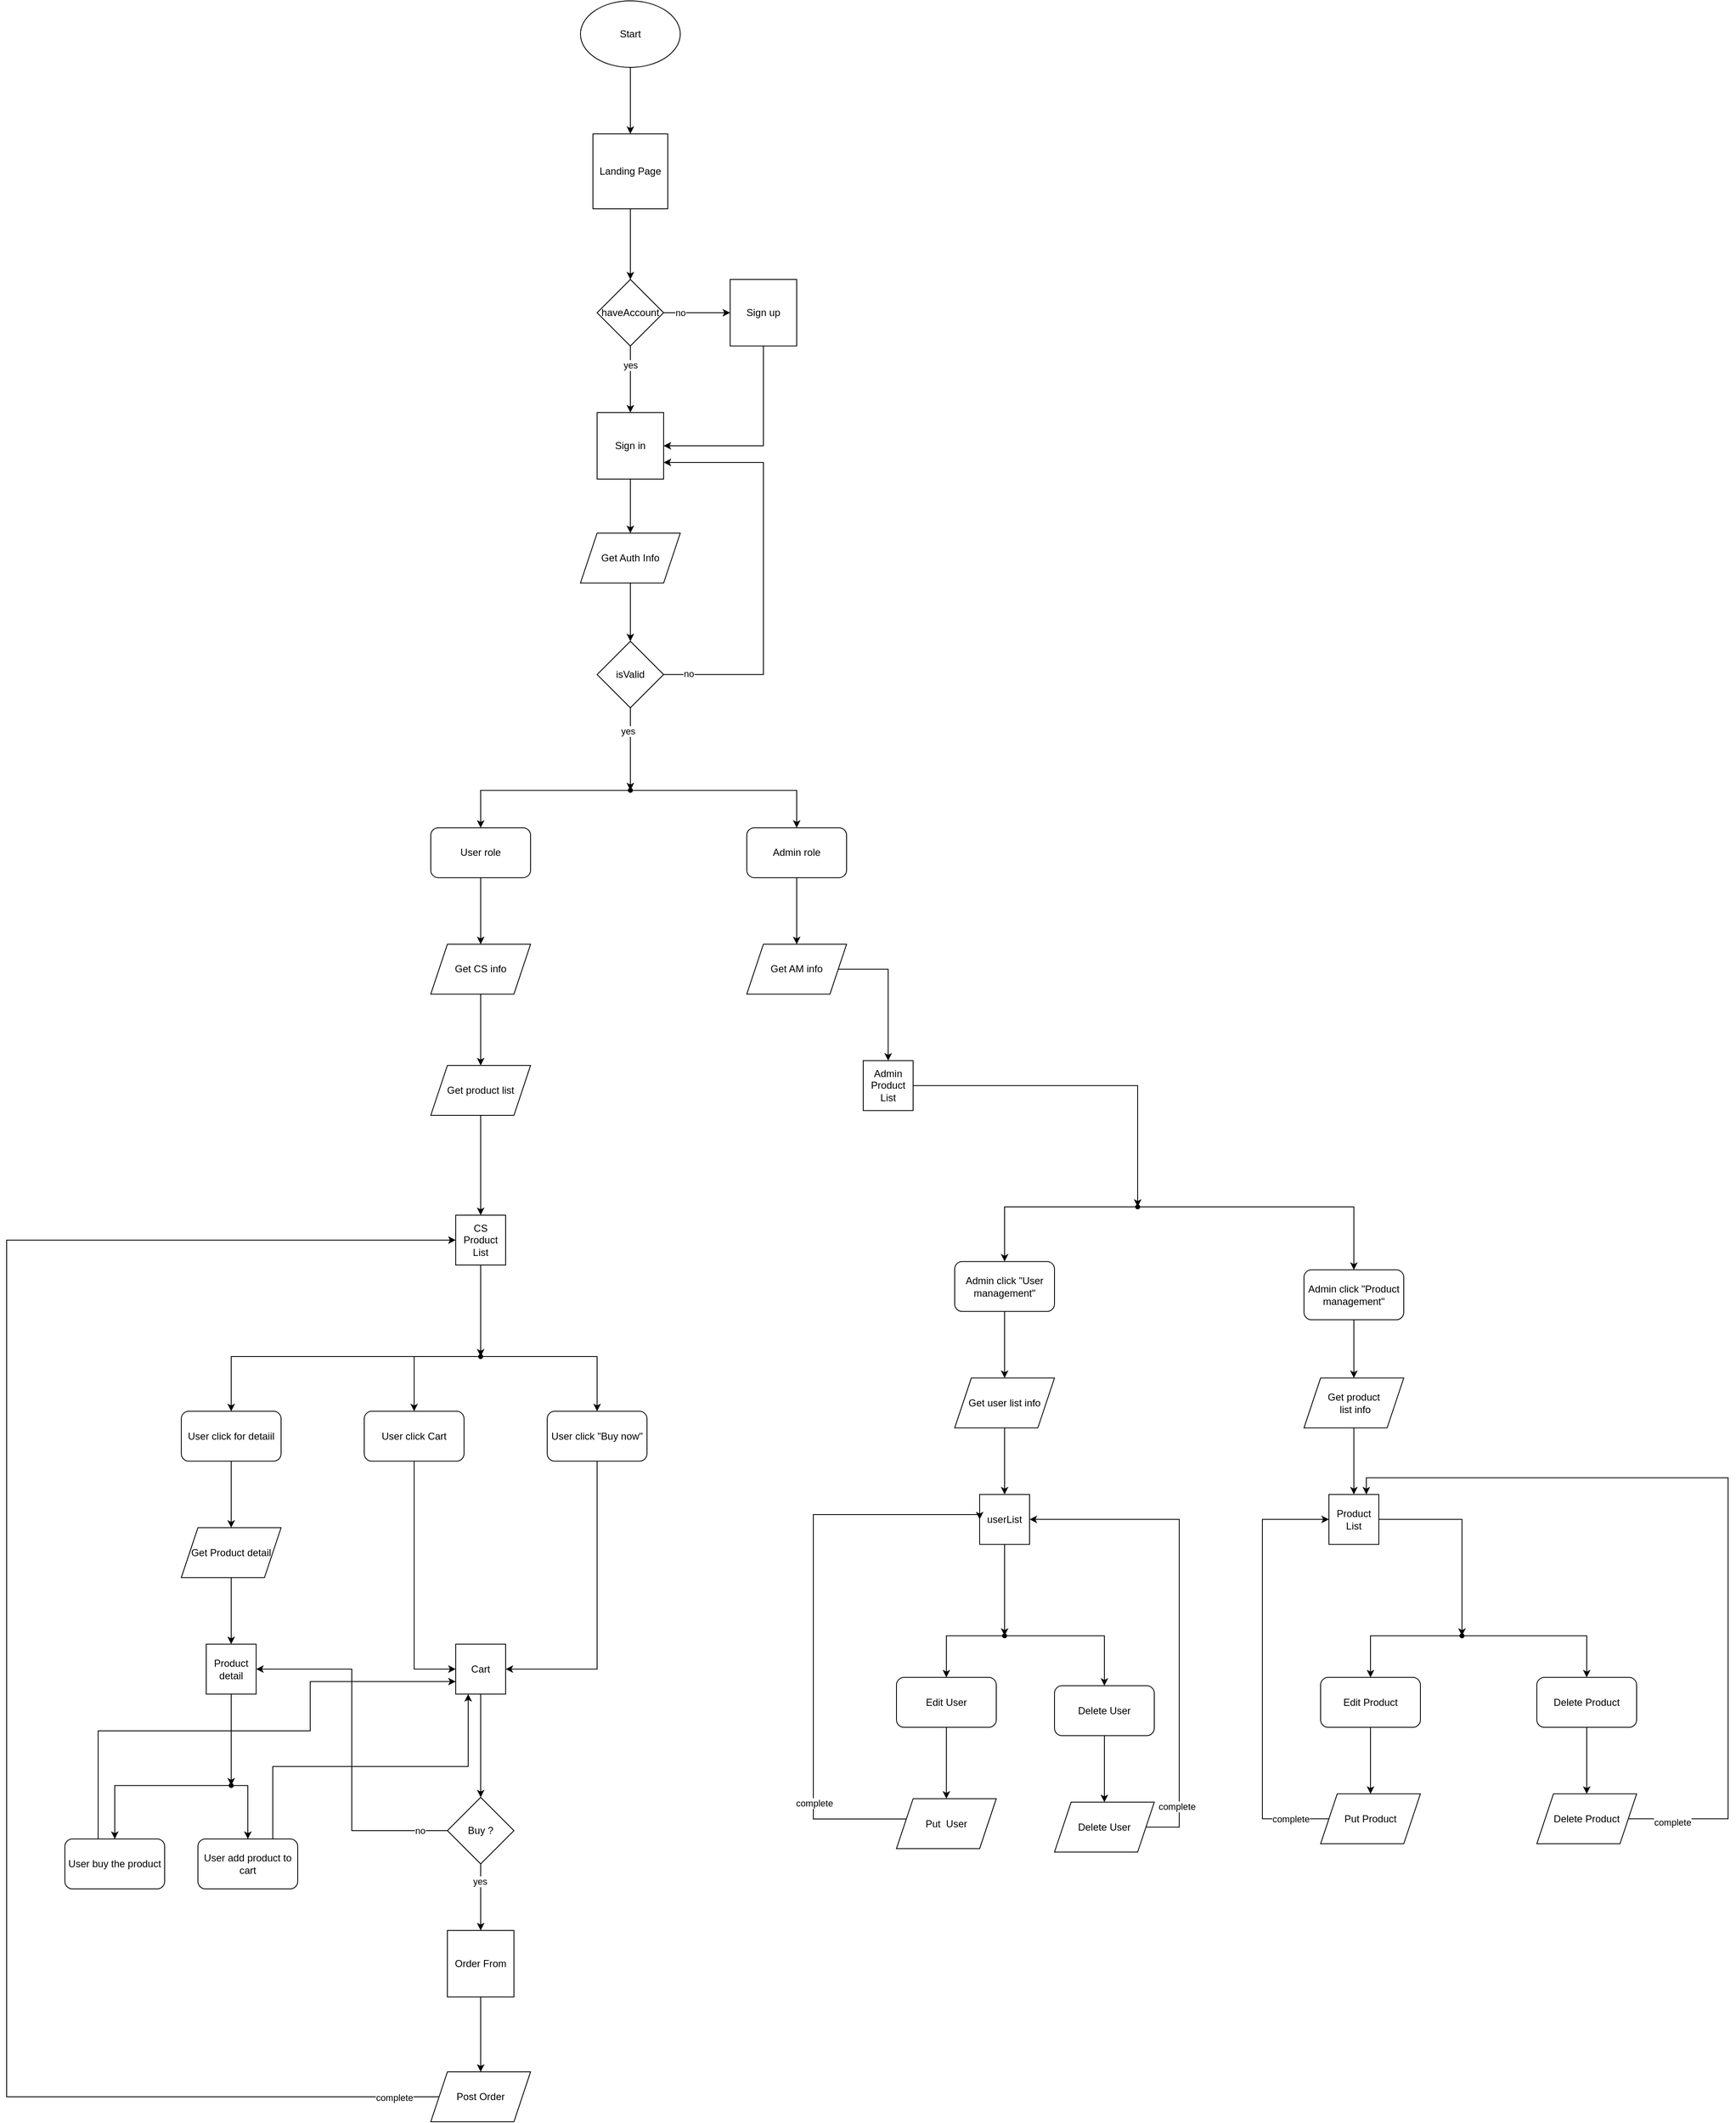 <mxfile version="21.6.9" type="github">
  <diagram id="C5RBs43oDa-KdzZeNtuy" name="Page-1">
    <mxGraphModel dx="3760" dy="1613" grid="1" gridSize="10" guides="1" tooltips="1" connect="1" arrows="1" fold="1" page="1" pageScale="1" pageWidth="827" pageHeight="1169" math="0" shadow="0">
      <root>
        <mxCell id="WIyWlLk6GJQsqaUBKTNV-0" />
        <mxCell id="WIyWlLk6GJQsqaUBKTNV-1" parent="WIyWlLk6GJQsqaUBKTNV-0" />
        <mxCell id="byHmETt_M6u5Pi3XQ0Mt-25" style="edgeStyle=orthogonalEdgeStyle;rounded=0;orthogonalLoop=1;jettySize=auto;html=1;entryX=0.5;entryY=0;entryDx=0;entryDy=0;" edge="1" parent="WIyWlLk6GJQsqaUBKTNV-1" source="byHmETt_M6u5Pi3XQ0Mt-10" target="byHmETt_M6u5Pi3XQ0Mt-22">
          <mxGeometry relative="1" as="geometry" />
        </mxCell>
        <mxCell id="byHmETt_M6u5Pi3XQ0Mt-10" value="Start" style="ellipse;whiteSpace=wrap;html=1;" vertex="1" parent="WIyWlLk6GJQsqaUBKTNV-1">
          <mxGeometry x="570" y="580" width="120" height="80" as="geometry" />
        </mxCell>
        <mxCell id="byHmETt_M6u5Pi3XQ0Mt-85" value="" style="edgeStyle=orthogonalEdgeStyle;rounded=0;orthogonalLoop=1;jettySize=auto;html=1;" edge="1" parent="WIyWlLk6GJQsqaUBKTNV-1" source="byHmETt_M6u5Pi3XQ0Mt-22" target="byHmETt_M6u5Pi3XQ0Mt-84">
          <mxGeometry relative="1" as="geometry" />
        </mxCell>
        <mxCell id="byHmETt_M6u5Pi3XQ0Mt-22" value="Landing Page" style="whiteSpace=wrap;html=1;aspect=fixed;" vertex="1" parent="WIyWlLk6GJQsqaUBKTNV-1">
          <mxGeometry x="585" y="740" width="90" height="90" as="geometry" />
        </mxCell>
        <mxCell id="byHmETt_M6u5Pi3XQ0Mt-84" value="haveAccount" style="rhombus;whiteSpace=wrap;html=1;" vertex="1" parent="WIyWlLk6GJQsqaUBKTNV-1">
          <mxGeometry x="590" y="915" width="80" height="80" as="geometry" />
        </mxCell>
        <mxCell id="byHmETt_M6u5Pi3XQ0Mt-97" style="edgeStyle=orthogonalEdgeStyle;rounded=0;orthogonalLoop=1;jettySize=auto;html=1;entryX=1;entryY=0.5;entryDx=0;entryDy=0;" edge="1" parent="WIyWlLk6GJQsqaUBKTNV-1" source="byHmETt_M6u5Pi3XQ0Mt-88" target="byHmETt_M6u5Pi3XQ0Mt-94">
          <mxGeometry relative="1" as="geometry">
            <mxPoint x="790.0" y="1120" as="targetPoint" />
            <Array as="points">
              <mxPoint x="790" y="1115" />
            </Array>
          </mxGeometry>
        </mxCell>
        <mxCell id="byHmETt_M6u5Pi3XQ0Mt-88" value="Sign up" style="whiteSpace=wrap;html=1;aspect=fixed;" vertex="1" parent="WIyWlLk6GJQsqaUBKTNV-1">
          <mxGeometry x="750" y="915" width="80" height="80" as="geometry" />
        </mxCell>
        <mxCell id="byHmETt_M6u5Pi3XQ0Mt-89" value="" style="edgeStyle=orthogonalEdgeStyle;rounded=0;orthogonalLoop=1;jettySize=auto;html=1;" edge="1" parent="WIyWlLk6GJQsqaUBKTNV-1" source="byHmETt_M6u5Pi3XQ0Mt-84" target="byHmETt_M6u5Pi3XQ0Mt-88">
          <mxGeometry relative="1" as="geometry" />
        </mxCell>
        <mxCell id="byHmETt_M6u5Pi3XQ0Mt-90" value="no" style="edgeLabel;html=1;align=center;verticalAlign=middle;resizable=0;points=[];" vertex="1" connectable="0" parent="byHmETt_M6u5Pi3XQ0Mt-89">
          <mxGeometry x="-0.505" relative="1" as="geometry">
            <mxPoint as="offset" />
          </mxGeometry>
        </mxCell>
        <mxCell id="byHmETt_M6u5Pi3XQ0Mt-100" value="" style="edgeStyle=orthogonalEdgeStyle;rounded=0;orthogonalLoop=1;jettySize=auto;html=1;" edge="1" parent="WIyWlLk6GJQsqaUBKTNV-1" source="byHmETt_M6u5Pi3XQ0Mt-112" target="byHmETt_M6u5Pi3XQ0Mt-99">
          <mxGeometry relative="1" as="geometry" />
        </mxCell>
        <mxCell id="byHmETt_M6u5Pi3XQ0Mt-94" value="Sign in" style="whiteSpace=wrap;html=1;aspect=fixed;" vertex="1" parent="WIyWlLk6GJQsqaUBKTNV-1">
          <mxGeometry x="590" y="1075" width="80" height="80" as="geometry" />
        </mxCell>
        <mxCell id="byHmETt_M6u5Pi3XQ0Mt-95" value="" style="edgeStyle=orthogonalEdgeStyle;rounded=0;orthogonalLoop=1;jettySize=auto;html=1;" edge="1" parent="WIyWlLk6GJQsqaUBKTNV-1" source="byHmETt_M6u5Pi3XQ0Mt-84" target="byHmETt_M6u5Pi3XQ0Mt-94">
          <mxGeometry relative="1" as="geometry" />
        </mxCell>
        <mxCell id="byHmETt_M6u5Pi3XQ0Mt-96" value="yes" style="edgeLabel;html=1;align=center;verticalAlign=middle;resizable=0;points=[];" vertex="1" connectable="0" parent="byHmETt_M6u5Pi3XQ0Mt-95">
          <mxGeometry x="-0.442" relative="1" as="geometry">
            <mxPoint as="offset" />
          </mxGeometry>
        </mxCell>
        <mxCell id="byHmETt_M6u5Pi3XQ0Mt-101" style="edgeStyle=orthogonalEdgeStyle;rounded=0;orthogonalLoop=1;jettySize=auto;html=1;entryX=1;entryY=0.75;entryDx=0;entryDy=0;" edge="1" parent="WIyWlLk6GJQsqaUBKTNV-1" source="byHmETt_M6u5Pi3XQ0Mt-99" target="byHmETt_M6u5Pi3XQ0Mt-94">
          <mxGeometry relative="1" as="geometry">
            <Array as="points">
              <mxPoint x="790" y="1390" />
              <mxPoint x="790" y="1135" />
            </Array>
          </mxGeometry>
        </mxCell>
        <mxCell id="byHmETt_M6u5Pi3XQ0Mt-102" value="no" style="edgeLabel;html=1;align=center;verticalAlign=middle;resizable=0;points=[];" vertex="1" connectable="0" parent="byHmETt_M6u5Pi3XQ0Mt-101">
          <mxGeometry x="-0.511" y="-3" relative="1" as="geometry">
            <mxPoint x="-93" as="offset" />
          </mxGeometry>
        </mxCell>
        <mxCell id="byHmETt_M6u5Pi3XQ0Mt-105" value="" style="edgeStyle=orthogonalEdgeStyle;rounded=0;orthogonalLoop=1;jettySize=auto;html=1;" edge="1" parent="WIyWlLk6GJQsqaUBKTNV-1" source="byHmETt_M6u5Pi3XQ0Mt-99" target="byHmETt_M6u5Pi3XQ0Mt-104">
          <mxGeometry relative="1" as="geometry" />
        </mxCell>
        <mxCell id="byHmETt_M6u5Pi3XQ0Mt-106" value="yes" style="edgeLabel;html=1;align=center;verticalAlign=middle;resizable=0;points=[];" vertex="1" connectable="0" parent="byHmETt_M6u5Pi3XQ0Mt-105">
          <mxGeometry x="-0.446" y="-3" relative="1" as="geometry">
            <mxPoint as="offset" />
          </mxGeometry>
        </mxCell>
        <mxCell id="byHmETt_M6u5Pi3XQ0Mt-99" value="isValid" style="rhombus;whiteSpace=wrap;html=1;rounded=0;" vertex="1" parent="WIyWlLk6GJQsqaUBKTNV-1">
          <mxGeometry x="590" y="1350" width="80" height="80" as="geometry" />
        </mxCell>
        <mxCell id="byHmETt_M6u5Pi3XQ0Mt-108" value="" style="edgeStyle=orthogonalEdgeStyle;rounded=0;orthogonalLoop=1;jettySize=auto;html=1;" edge="1" parent="WIyWlLk6GJQsqaUBKTNV-1" source="byHmETt_M6u5Pi3XQ0Mt-104" target="byHmETt_M6u5Pi3XQ0Mt-107">
          <mxGeometry relative="1" as="geometry" />
        </mxCell>
        <mxCell id="byHmETt_M6u5Pi3XQ0Mt-110" value="" style="edgeStyle=orthogonalEdgeStyle;rounded=0;orthogonalLoop=1;jettySize=auto;html=1;" edge="1" parent="WIyWlLk6GJQsqaUBKTNV-1" source="byHmETt_M6u5Pi3XQ0Mt-104" target="byHmETt_M6u5Pi3XQ0Mt-109">
          <mxGeometry relative="1" as="geometry" />
        </mxCell>
        <mxCell id="byHmETt_M6u5Pi3XQ0Mt-104" value="" style="shape=waypoint;sketch=0;size=6;pointerEvents=1;points=[];fillColor=default;resizable=0;rotatable=0;perimeter=centerPerimeter;snapToPoint=1;" vertex="1" parent="WIyWlLk6GJQsqaUBKTNV-1">
          <mxGeometry x="620" y="1519.21" width="20" height="20" as="geometry" />
        </mxCell>
        <mxCell id="byHmETt_M6u5Pi3XQ0Mt-120" value="" style="edgeStyle=orthogonalEdgeStyle;rounded=0;orthogonalLoop=1;jettySize=auto;html=1;" edge="1" parent="WIyWlLk6GJQsqaUBKTNV-1" source="byHmETt_M6u5Pi3XQ0Mt-107" target="byHmETt_M6u5Pi3XQ0Mt-119">
          <mxGeometry relative="1" as="geometry" />
        </mxCell>
        <mxCell id="byHmETt_M6u5Pi3XQ0Mt-107" value="Admin role" style="rounded=1;whiteSpace=wrap;html=1;sketch=0;" vertex="1" parent="WIyWlLk6GJQsqaUBKTNV-1">
          <mxGeometry x="770" y="1574.21" width="120" height="60" as="geometry" />
        </mxCell>
        <mxCell id="byHmETt_M6u5Pi3XQ0Mt-114" value="" style="edgeStyle=orthogonalEdgeStyle;rounded=0;orthogonalLoop=1;jettySize=auto;html=1;" edge="1" parent="WIyWlLk6GJQsqaUBKTNV-1" source="byHmETt_M6u5Pi3XQ0Mt-109" target="byHmETt_M6u5Pi3XQ0Mt-113">
          <mxGeometry relative="1" as="geometry" />
        </mxCell>
        <mxCell id="byHmETt_M6u5Pi3XQ0Mt-109" value="User role" style="rounded=1;whiteSpace=wrap;html=1;sketch=0;" vertex="1" parent="WIyWlLk6GJQsqaUBKTNV-1">
          <mxGeometry x="390" y="1574.21" width="120" height="60" as="geometry" />
        </mxCell>
        <mxCell id="byHmETt_M6u5Pi3XQ0Mt-111" value="" style="edgeStyle=orthogonalEdgeStyle;rounded=0;orthogonalLoop=1;jettySize=auto;html=1;" edge="1" parent="WIyWlLk6GJQsqaUBKTNV-1" source="byHmETt_M6u5Pi3XQ0Mt-94" target="byHmETt_M6u5Pi3XQ0Mt-112">
          <mxGeometry relative="1" as="geometry">
            <mxPoint x="630" y="1155" as="sourcePoint" />
            <mxPoint x="630" y="1235" as="targetPoint" />
          </mxGeometry>
        </mxCell>
        <mxCell id="byHmETt_M6u5Pi3XQ0Mt-112" value="Get Auth Info" style="shape=parallelogram;perimeter=parallelogramPerimeter;whiteSpace=wrap;html=1;fixedSize=1;rounded=0;" vertex="1" parent="WIyWlLk6GJQsqaUBKTNV-1">
          <mxGeometry x="570" y="1220" width="120" height="60" as="geometry" />
        </mxCell>
        <mxCell id="byHmETt_M6u5Pi3XQ0Mt-116" value="" style="edgeStyle=orthogonalEdgeStyle;rounded=0;orthogonalLoop=1;jettySize=auto;html=1;entryX=0.5;entryY=0;entryDx=0;entryDy=0;" edge="1" parent="WIyWlLk6GJQsqaUBKTNV-1" source="byHmETt_M6u5Pi3XQ0Mt-113" target="byHmETt_M6u5Pi3XQ0Mt-152">
          <mxGeometry relative="1" as="geometry">
            <mxPoint x="450.0" y="1854.21" as="targetPoint" />
          </mxGeometry>
        </mxCell>
        <mxCell id="byHmETt_M6u5Pi3XQ0Mt-113" value="Get CS info" style="shape=parallelogram;perimeter=parallelogramPerimeter;whiteSpace=wrap;html=1;fixedSize=1;rounded=0;sketch=0;" vertex="1" parent="WIyWlLk6GJQsqaUBKTNV-1">
          <mxGeometry x="390" y="1714.21" width="120" height="60" as="geometry" />
        </mxCell>
        <mxCell id="byHmETt_M6u5Pi3XQ0Mt-125" value="" style="edgeStyle=orthogonalEdgeStyle;rounded=0;orthogonalLoop=1;jettySize=auto;html=1;" edge="1" parent="WIyWlLk6GJQsqaUBKTNV-1" source="byHmETt_M6u5Pi3XQ0Mt-117" target="byHmETt_M6u5Pi3XQ0Mt-124">
          <mxGeometry relative="1" as="geometry" />
        </mxCell>
        <mxCell id="byHmETt_M6u5Pi3XQ0Mt-117" value="CS Product List" style="whiteSpace=wrap;html=1;aspect=fixed;" vertex="1" parent="WIyWlLk6GJQsqaUBKTNV-1">
          <mxGeometry x="420" y="2040" width="60" height="60" as="geometry" />
        </mxCell>
        <mxCell id="byHmETt_M6u5Pi3XQ0Mt-118" value="" style="edgeStyle=orthogonalEdgeStyle;rounded=0;orthogonalLoop=1;jettySize=auto;html=1;" edge="1" parent="WIyWlLk6GJQsqaUBKTNV-1" source="byHmETt_M6u5Pi3XQ0Mt-152" target="byHmETt_M6u5Pi3XQ0Mt-117">
          <mxGeometry relative="1" as="geometry" />
        </mxCell>
        <mxCell id="byHmETt_M6u5Pi3XQ0Mt-119" value="Get AM info" style="shape=parallelogram;perimeter=parallelogramPerimeter;whiteSpace=wrap;html=1;fixedSize=1;rounded=0;sketch=0;" vertex="1" parent="WIyWlLk6GJQsqaUBKTNV-1">
          <mxGeometry x="770" y="1714.21" width="120" height="60" as="geometry" />
        </mxCell>
        <mxCell id="byHmETt_M6u5Pi3XQ0Mt-138" value="" style="edgeStyle=orthogonalEdgeStyle;rounded=0;orthogonalLoop=1;jettySize=auto;html=1;" edge="1" parent="WIyWlLk6GJQsqaUBKTNV-1" source="byHmETt_M6u5Pi3XQ0Mt-121" target="byHmETt_M6u5Pi3XQ0Mt-137">
          <mxGeometry relative="1" as="geometry" />
        </mxCell>
        <mxCell id="byHmETt_M6u5Pi3XQ0Mt-121" value="Admin Product List" style="whiteSpace=wrap;html=1;aspect=fixed;" vertex="1" parent="WIyWlLk6GJQsqaUBKTNV-1">
          <mxGeometry x="910" y="1854.21" width="60" height="60" as="geometry" />
        </mxCell>
        <mxCell id="byHmETt_M6u5Pi3XQ0Mt-122" value="" style="edgeStyle=orthogonalEdgeStyle;rounded=0;orthogonalLoop=1;jettySize=auto;html=1;" edge="1" parent="WIyWlLk6GJQsqaUBKTNV-1" source="byHmETt_M6u5Pi3XQ0Mt-119" target="byHmETt_M6u5Pi3XQ0Mt-121">
          <mxGeometry relative="1" as="geometry" />
        </mxCell>
        <mxCell id="byHmETt_M6u5Pi3XQ0Mt-132" value="" style="edgeStyle=orthogonalEdgeStyle;rounded=0;orthogonalLoop=1;jettySize=auto;html=1;" edge="1" parent="WIyWlLk6GJQsqaUBKTNV-1" source="byHmETt_M6u5Pi3XQ0Mt-124" target="byHmETt_M6u5Pi3XQ0Mt-131">
          <mxGeometry relative="1" as="geometry" />
        </mxCell>
        <mxCell id="byHmETt_M6u5Pi3XQ0Mt-135" value="" style="edgeStyle=orthogonalEdgeStyle;rounded=0;orthogonalLoop=1;jettySize=auto;html=1;" edge="1" parent="WIyWlLk6GJQsqaUBKTNV-1" source="byHmETt_M6u5Pi3XQ0Mt-124" target="byHmETt_M6u5Pi3XQ0Mt-134">
          <mxGeometry relative="1" as="geometry" />
        </mxCell>
        <mxCell id="byHmETt_M6u5Pi3XQ0Mt-124" value="" style="shape=waypoint;sketch=0;size=6;pointerEvents=1;points=[];fillColor=default;resizable=0;rotatable=0;perimeter=centerPerimeter;snapToPoint=1;" vertex="1" parent="WIyWlLk6GJQsqaUBKTNV-1">
          <mxGeometry x="440" y="2200" width="20" height="20" as="geometry" />
        </mxCell>
        <mxCell id="byHmETt_M6u5Pi3XQ0Mt-190" value="" style="edgeStyle=orthogonalEdgeStyle;rounded=0;orthogonalLoop=1;jettySize=auto;html=1;" edge="1" parent="WIyWlLk6GJQsqaUBKTNV-1" source="byHmETt_M6u5Pi3XQ0Mt-128" target="byHmETt_M6u5Pi3XQ0Mt-189">
          <mxGeometry relative="1" as="geometry" />
        </mxCell>
        <mxCell id="byHmETt_M6u5Pi3XQ0Mt-128" value="Cart" style="whiteSpace=wrap;html=1;aspect=fixed;" vertex="1" parent="WIyWlLk6GJQsqaUBKTNV-1">
          <mxGeometry x="420" y="2555.79" width="60" height="60" as="geometry" />
        </mxCell>
        <mxCell id="byHmETt_M6u5Pi3XQ0Mt-133" style="edgeStyle=orthogonalEdgeStyle;rounded=0;orthogonalLoop=1;jettySize=auto;html=1;entryX=0;entryY=0.5;entryDx=0;entryDy=0;" edge="1" parent="WIyWlLk6GJQsqaUBKTNV-1" source="byHmETt_M6u5Pi3XQ0Mt-131" target="byHmETt_M6u5Pi3XQ0Mt-128">
          <mxGeometry relative="1" as="geometry">
            <mxPoint x="90" y="2315.79" as="targetPoint" />
            <Array as="points">
              <mxPoint x="370" y="2586" />
            </Array>
          </mxGeometry>
        </mxCell>
        <mxCell id="byHmETt_M6u5Pi3XQ0Mt-131" value="User click Cart" style="rounded=1;whiteSpace=wrap;html=1;sketch=0;" vertex="1" parent="WIyWlLk6GJQsqaUBKTNV-1">
          <mxGeometry x="310" y="2275.79" width="120" height="60" as="geometry" />
        </mxCell>
        <mxCell id="byHmETt_M6u5Pi3XQ0Mt-136" style="edgeStyle=orthogonalEdgeStyle;rounded=0;orthogonalLoop=1;jettySize=auto;html=1;entryX=1;entryY=0.5;entryDx=0;entryDy=0;" edge="1" parent="WIyWlLk6GJQsqaUBKTNV-1" source="byHmETt_M6u5Pi3XQ0Mt-134" target="byHmETt_M6u5Pi3XQ0Mt-128">
          <mxGeometry relative="1" as="geometry">
            <Array as="points">
              <mxPoint x="590" y="2586" />
            </Array>
          </mxGeometry>
        </mxCell>
        <mxCell id="byHmETt_M6u5Pi3XQ0Mt-134" value="User click &quot;Buy now&quot;" style="rounded=1;whiteSpace=wrap;html=1;sketch=0;" vertex="1" parent="WIyWlLk6GJQsqaUBKTNV-1">
          <mxGeometry x="530" y="2275.79" width="120" height="60" as="geometry" />
        </mxCell>
        <mxCell id="byHmETt_M6u5Pi3XQ0Mt-140" value="" style="edgeStyle=orthogonalEdgeStyle;rounded=0;orthogonalLoop=1;jettySize=auto;html=1;" edge="1" parent="WIyWlLk6GJQsqaUBKTNV-1" source="byHmETt_M6u5Pi3XQ0Mt-137" target="byHmETt_M6u5Pi3XQ0Mt-139">
          <mxGeometry relative="1" as="geometry" />
        </mxCell>
        <mxCell id="byHmETt_M6u5Pi3XQ0Mt-142" value="" style="edgeStyle=orthogonalEdgeStyle;rounded=0;orthogonalLoop=1;jettySize=auto;html=1;" edge="1" parent="WIyWlLk6GJQsqaUBKTNV-1" source="byHmETt_M6u5Pi3XQ0Mt-137" target="byHmETt_M6u5Pi3XQ0Mt-141">
          <mxGeometry relative="1" as="geometry" />
        </mxCell>
        <mxCell id="byHmETt_M6u5Pi3XQ0Mt-137" value="" style="shape=waypoint;sketch=0;size=6;pointerEvents=1;points=[];fillColor=default;resizable=0;rotatable=0;perimeter=centerPerimeter;snapToPoint=1;" vertex="1" parent="WIyWlLk6GJQsqaUBKTNV-1">
          <mxGeometry x="1230" y="2020" width="20" height="20" as="geometry" />
        </mxCell>
        <mxCell id="byHmETt_M6u5Pi3XQ0Mt-144" value="" style="edgeStyle=orthogonalEdgeStyle;rounded=0;orthogonalLoop=1;jettySize=auto;html=1;" edge="1" parent="WIyWlLk6GJQsqaUBKTNV-1" source="byHmETt_M6u5Pi3XQ0Mt-139" target="byHmETt_M6u5Pi3XQ0Mt-143">
          <mxGeometry relative="1" as="geometry" />
        </mxCell>
        <mxCell id="byHmETt_M6u5Pi3XQ0Mt-139" value="Admin click &quot;User management&quot;" style="rounded=1;whiteSpace=wrap;html=1;sketch=0;" vertex="1" parent="WIyWlLk6GJQsqaUBKTNV-1">
          <mxGeometry x="1020" y="2095.79" width="120" height="60" as="geometry" />
        </mxCell>
        <mxCell id="byHmETt_M6u5Pi3XQ0Mt-146" value="" style="edgeStyle=orthogonalEdgeStyle;rounded=0;orthogonalLoop=1;jettySize=auto;html=1;" edge="1" parent="WIyWlLk6GJQsqaUBKTNV-1" source="byHmETt_M6u5Pi3XQ0Mt-141" target="byHmETt_M6u5Pi3XQ0Mt-145">
          <mxGeometry relative="1" as="geometry" />
        </mxCell>
        <mxCell id="byHmETt_M6u5Pi3XQ0Mt-141" value="Admin click &quot;Product management&quot;" style="rounded=1;whiteSpace=wrap;html=1;sketch=0;" vertex="1" parent="WIyWlLk6GJQsqaUBKTNV-1">
          <mxGeometry x="1440" y="2105.79" width="120" height="60" as="geometry" />
        </mxCell>
        <mxCell id="byHmETt_M6u5Pi3XQ0Mt-143" value="Get user list info" style="shape=parallelogram;perimeter=parallelogramPerimeter;whiteSpace=wrap;html=1;fixedSize=1;rounded=0;sketch=0;" vertex="1" parent="WIyWlLk6GJQsqaUBKTNV-1">
          <mxGeometry x="1020" y="2235.79" width="120" height="60" as="geometry" />
        </mxCell>
        <mxCell id="byHmETt_M6u5Pi3XQ0Mt-145" value="Get product&lt;br&gt;&amp;nbsp;list info" style="shape=parallelogram;perimeter=parallelogramPerimeter;whiteSpace=wrap;html=1;fixedSize=1;rounded=0;sketch=0;" vertex="1" parent="WIyWlLk6GJQsqaUBKTNV-1">
          <mxGeometry x="1440" y="2235.79" width="120" height="60" as="geometry" />
        </mxCell>
        <mxCell id="byHmETt_M6u5Pi3XQ0Mt-154" value="" style="edgeStyle=orthogonalEdgeStyle;rounded=0;orthogonalLoop=1;jettySize=auto;html=1;" edge="1" parent="WIyWlLk6GJQsqaUBKTNV-1" source="byHmETt_M6u5Pi3XQ0Mt-147" target="byHmETt_M6u5Pi3XQ0Mt-153">
          <mxGeometry relative="1" as="geometry" />
        </mxCell>
        <mxCell id="byHmETt_M6u5Pi3XQ0Mt-147" value="userList" style="whiteSpace=wrap;html=1;aspect=fixed;" vertex="1" parent="WIyWlLk6GJQsqaUBKTNV-1">
          <mxGeometry x="1050" y="2375.79" width="60" height="60" as="geometry" />
        </mxCell>
        <mxCell id="byHmETt_M6u5Pi3XQ0Mt-148" value="" style="edgeStyle=orthogonalEdgeStyle;rounded=0;orthogonalLoop=1;jettySize=auto;html=1;" edge="1" parent="WIyWlLk6GJQsqaUBKTNV-1" source="byHmETt_M6u5Pi3XQ0Mt-143" target="byHmETt_M6u5Pi3XQ0Mt-147">
          <mxGeometry relative="1" as="geometry" />
        </mxCell>
        <mxCell id="byHmETt_M6u5Pi3XQ0Mt-162" value="" style="edgeStyle=orthogonalEdgeStyle;rounded=0;orthogonalLoop=1;jettySize=auto;html=1;" edge="1" parent="WIyWlLk6GJQsqaUBKTNV-1" source="byHmETt_M6u5Pi3XQ0Mt-149" target="byHmETt_M6u5Pi3XQ0Mt-161">
          <mxGeometry relative="1" as="geometry">
            <Array as="points">
              <mxPoint x="1630" y="2405.79" />
              <mxPoint x="1630" y="2545.79" />
            </Array>
          </mxGeometry>
        </mxCell>
        <mxCell id="byHmETt_M6u5Pi3XQ0Mt-149" value="Product List" style="whiteSpace=wrap;html=1;aspect=fixed;" vertex="1" parent="WIyWlLk6GJQsqaUBKTNV-1">
          <mxGeometry x="1470" y="2375.79" width="60" height="60" as="geometry" />
        </mxCell>
        <mxCell id="byHmETt_M6u5Pi3XQ0Mt-150" value="" style="edgeStyle=orthogonalEdgeStyle;rounded=0;orthogonalLoop=1;jettySize=auto;html=1;" edge="1" parent="WIyWlLk6GJQsqaUBKTNV-1" source="byHmETt_M6u5Pi3XQ0Mt-145" target="byHmETt_M6u5Pi3XQ0Mt-149">
          <mxGeometry relative="1" as="geometry" />
        </mxCell>
        <mxCell id="byHmETt_M6u5Pi3XQ0Mt-152" value="Get product list" style="shape=parallelogram;perimeter=parallelogramPerimeter;whiteSpace=wrap;html=1;fixedSize=1;" vertex="1" parent="WIyWlLk6GJQsqaUBKTNV-1">
          <mxGeometry x="390" y="1860" width="120" height="60" as="geometry" />
        </mxCell>
        <mxCell id="byHmETt_M6u5Pi3XQ0Mt-156" value="" style="edgeStyle=orthogonalEdgeStyle;rounded=0;orthogonalLoop=1;jettySize=auto;html=1;" edge="1" parent="WIyWlLk6GJQsqaUBKTNV-1" source="byHmETt_M6u5Pi3XQ0Mt-153" target="byHmETt_M6u5Pi3XQ0Mt-155">
          <mxGeometry relative="1" as="geometry">
            <Array as="points">
              <mxPoint x="1010" y="2545.79" />
            </Array>
          </mxGeometry>
        </mxCell>
        <mxCell id="byHmETt_M6u5Pi3XQ0Mt-158" value="" style="edgeStyle=orthogonalEdgeStyle;rounded=0;orthogonalLoop=1;jettySize=auto;html=1;" edge="1" parent="WIyWlLk6GJQsqaUBKTNV-1" source="byHmETt_M6u5Pi3XQ0Mt-153" target="byHmETt_M6u5Pi3XQ0Mt-157">
          <mxGeometry relative="1" as="geometry" />
        </mxCell>
        <mxCell id="byHmETt_M6u5Pi3XQ0Mt-153" value="" style="shape=waypoint;sketch=0;size=6;pointerEvents=1;points=[];fillColor=default;resizable=0;rotatable=0;perimeter=centerPerimeter;snapToPoint=1;" vertex="1" parent="WIyWlLk6GJQsqaUBKTNV-1">
          <mxGeometry x="1070" y="2535.79" width="20" height="20" as="geometry" />
        </mxCell>
        <mxCell id="byHmETt_M6u5Pi3XQ0Mt-208" value="" style="edgeStyle=orthogonalEdgeStyle;rounded=0;orthogonalLoop=1;jettySize=auto;html=1;" edge="1" parent="WIyWlLk6GJQsqaUBKTNV-1" source="byHmETt_M6u5Pi3XQ0Mt-155" target="byHmETt_M6u5Pi3XQ0Mt-207">
          <mxGeometry relative="1" as="geometry" />
        </mxCell>
        <mxCell id="byHmETt_M6u5Pi3XQ0Mt-155" value="Edit User" style="rounded=1;whiteSpace=wrap;html=1;sketch=0;" vertex="1" parent="WIyWlLk6GJQsqaUBKTNV-1">
          <mxGeometry x="950" y="2595.79" width="120" height="60" as="geometry" />
        </mxCell>
        <mxCell id="byHmETt_M6u5Pi3XQ0Mt-203" value="" style="edgeStyle=orthogonalEdgeStyle;rounded=0;orthogonalLoop=1;jettySize=auto;html=1;" edge="1" parent="WIyWlLk6GJQsqaUBKTNV-1" source="byHmETt_M6u5Pi3XQ0Mt-157" target="byHmETt_M6u5Pi3XQ0Mt-202">
          <mxGeometry relative="1" as="geometry" />
        </mxCell>
        <mxCell id="byHmETt_M6u5Pi3XQ0Mt-157" value="Delete User" style="rounded=1;whiteSpace=wrap;html=1;sketch=0;" vertex="1" parent="WIyWlLk6GJQsqaUBKTNV-1">
          <mxGeometry x="1140" y="2605.79" width="120" height="60" as="geometry" />
        </mxCell>
        <mxCell id="byHmETt_M6u5Pi3XQ0Mt-164" value="" style="edgeStyle=orthogonalEdgeStyle;rounded=0;orthogonalLoop=1;jettySize=auto;html=1;" edge="1" parent="WIyWlLk6GJQsqaUBKTNV-1" source="byHmETt_M6u5Pi3XQ0Mt-161" target="byHmETt_M6u5Pi3XQ0Mt-163">
          <mxGeometry relative="1" as="geometry" />
        </mxCell>
        <mxCell id="byHmETt_M6u5Pi3XQ0Mt-166" value="" style="edgeStyle=orthogonalEdgeStyle;rounded=0;orthogonalLoop=1;jettySize=auto;html=1;" edge="1" parent="WIyWlLk6GJQsqaUBKTNV-1" source="byHmETt_M6u5Pi3XQ0Mt-161" target="byHmETt_M6u5Pi3XQ0Mt-165">
          <mxGeometry relative="1" as="geometry" />
        </mxCell>
        <mxCell id="byHmETt_M6u5Pi3XQ0Mt-161" value="" style="shape=waypoint;sketch=0;size=6;pointerEvents=1;points=[];fillColor=default;resizable=0;rotatable=0;perimeter=centerPerimeter;snapToPoint=1;" vertex="1" parent="WIyWlLk6GJQsqaUBKTNV-1">
          <mxGeometry x="1620" y="2535.79" width="20" height="20" as="geometry" />
        </mxCell>
        <mxCell id="byHmETt_M6u5Pi3XQ0Mt-212" value="" style="edgeStyle=orthogonalEdgeStyle;rounded=0;orthogonalLoop=1;jettySize=auto;html=1;" edge="1" parent="WIyWlLk6GJQsqaUBKTNV-1" source="byHmETt_M6u5Pi3XQ0Mt-163" target="byHmETt_M6u5Pi3XQ0Mt-211">
          <mxGeometry relative="1" as="geometry" />
        </mxCell>
        <mxCell id="byHmETt_M6u5Pi3XQ0Mt-163" value="Edit Product" style="rounded=1;whiteSpace=wrap;html=1;sketch=0;" vertex="1" parent="WIyWlLk6GJQsqaUBKTNV-1">
          <mxGeometry x="1460" y="2595.79" width="120" height="60" as="geometry" />
        </mxCell>
        <mxCell id="byHmETt_M6u5Pi3XQ0Mt-217" value="" style="edgeStyle=orthogonalEdgeStyle;rounded=0;orthogonalLoop=1;jettySize=auto;html=1;" edge="1" parent="WIyWlLk6GJQsqaUBKTNV-1" source="byHmETt_M6u5Pi3XQ0Mt-165" target="byHmETt_M6u5Pi3XQ0Mt-216">
          <mxGeometry relative="1" as="geometry" />
        </mxCell>
        <mxCell id="byHmETt_M6u5Pi3XQ0Mt-165" value="Delete Product" style="rounded=1;whiteSpace=wrap;html=1;sketch=0;" vertex="1" parent="WIyWlLk6GJQsqaUBKTNV-1">
          <mxGeometry x="1720" y="2595.79" width="120" height="60" as="geometry" />
        </mxCell>
        <mxCell id="byHmETt_M6u5Pi3XQ0Mt-174" value="" style="edgeStyle=orthogonalEdgeStyle;rounded=0;orthogonalLoop=1;jettySize=auto;html=1;" edge="1" parent="WIyWlLk6GJQsqaUBKTNV-1" source="byHmETt_M6u5Pi3XQ0Mt-171" target="byHmETt_M6u5Pi3XQ0Mt-173">
          <mxGeometry relative="1" as="geometry" />
        </mxCell>
        <mxCell id="byHmETt_M6u5Pi3XQ0Mt-171" value="User click for detaiil" style="rounded=1;whiteSpace=wrap;html=1;" vertex="1" parent="WIyWlLk6GJQsqaUBKTNV-1">
          <mxGeometry x="90" y="2275.79" width="120" height="60" as="geometry" />
        </mxCell>
        <mxCell id="byHmETt_M6u5Pi3XQ0Mt-172" value="" style="edgeStyle=orthogonalEdgeStyle;rounded=0;orthogonalLoop=1;jettySize=auto;html=1;" edge="1" parent="WIyWlLk6GJQsqaUBKTNV-1" source="byHmETt_M6u5Pi3XQ0Mt-124" target="byHmETt_M6u5Pi3XQ0Mt-171">
          <mxGeometry relative="1" as="geometry" />
        </mxCell>
        <mxCell id="byHmETt_M6u5Pi3XQ0Mt-173" value="Get Product detail" style="shape=parallelogram;perimeter=parallelogramPerimeter;whiteSpace=wrap;html=1;fixedSize=1;rounded=0;" vertex="1" parent="WIyWlLk6GJQsqaUBKTNV-1">
          <mxGeometry x="90" y="2415.79" width="120" height="60" as="geometry" />
        </mxCell>
        <mxCell id="byHmETt_M6u5Pi3XQ0Mt-180" value="" style="edgeStyle=orthogonalEdgeStyle;rounded=0;orthogonalLoop=1;jettySize=auto;html=1;" edge="1" parent="WIyWlLk6GJQsqaUBKTNV-1" source="byHmETt_M6u5Pi3XQ0Mt-175" target="byHmETt_M6u5Pi3XQ0Mt-179">
          <mxGeometry relative="1" as="geometry" />
        </mxCell>
        <mxCell id="byHmETt_M6u5Pi3XQ0Mt-175" value="Product detail" style="whiteSpace=wrap;html=1;aspect=fixed;" vertex="1" parent="WIyWlLk6GJQsqaUBKTNV-1">
          <mxGeometry x="120" y="2555.79" width="60" height="60" as="geometry" />
        </mxCell>
        <mxCell id="byHmETt_M6u5Pi3XQ0Mt-176" value="" style="edgeStyle=orthogonalEdgeStyle;rounded=0;orthogonalLoop=1;jettySize=auto;html=1;" edge="1" parent="WIyWlLk6GJQsqaUBKTNV-1" source="byHmETt_M6u5Pi3XQ0Mt-173" target="byHmETt_M6u5Pi3XQ0Mt-175">
          <mxGeometry relative="1" as="geometry" />
        </mxCell>
        <mxCell id="byHmETt_M6u5Pi3XQ0Mt-184" value="" style="edgeStyle=orthogonalEdgeStyle;rounded=0;orthogonalLoop=1;jettySize=auto;html=1;" edge="1" parent="WIyWlLk6GJQsqaUBKTNV-1" source="byHmETt_M6u5Pi3XQ0Mt-179" target="byHmETt_M6u5Pi3XQ0Mt-183">
          <mxGeometry relative="1" as="geometry" />
        </mxCell>
        <mxCell id="byHmETt_M6u5Pi3XQ0Mt-186" value="" style="edgeStyle=orthogonalEdgeStyle;rounded=0;orthogonalLoop=1;jettySize=auto;html=1;" edge="1" parent="WIyWlLk6GJQsqaUBKTNV-1" source="byHmETt_M6u5Pi3XQ0Mt-179" target="byHmETt_M6u5Pi3XQ0Mt-185">
          <mxGeometry relative="1" as="geometry">
            <Array as="points">
              <mxPoint x="170" y="2726" />
            </Array>
          </mxGeometry>
        </mxCell>
        <mxCell id="byHmETt_M6u5Pi3XQ0Mt-179" value="" style="shape=waypoint;sketch=0;size=6;pointerEvents=1;points=[];fillColor=default;resizable=0;rotatable=0;perimeter=centerPerimeter;snapToPoint=1;" vertex="1" parent="WIyWlLk6GJQsqaUBKTNV-1">
          <mxGeometry x="140" y="2715.79" width="20" height="20" as="geometry" />
        </mxCell>
        <mxCell id="byHmETt_M6u5Pi3XQ0Mt-187" style="edgeStyle=orthogonalEdgeStyle;rounded=0;orthogonalLoop=1;jettySize=auto;html=1;entryX=0;entryY=0.75;entryDx=0;entryDy=0;" edge="1" parent="WIyWlLk6GJQsqaUBKTNV-1" source="byHmETt_M6u5Pi3XQ0Mt-183" target="byHmETt_M6u5Pi3XQ0Mt-128">
          <mxGeometry relative="1" as="geometry">
            <Array as="points">
              <mxPoint x="-10" y="2660" />
              <mxPoint x="245" y="2660" />
              <mxPoint x="245" y="2601" />
            </Array>
          </mxGeometry>
        </mxCell>
        <mxCell id="byHmETt_M6u5Pi3XQ0Mt-183" value="User buy the product" style="rounded=1;whiteSpace=wrap;html=1;sketch=0;" vertex="1" parent="WIyWlLk6GJQsqaUBKTNV-1">
          <mxGeometry x="-50" y="2790" width="120" height="60" as="geometry" />
        </mxCell>
        <mxCell id="byHmETt_M6u5Pi3XQ0Mt-188" style="edgeStyle=orthogonalEdgeStyle;rounded=0;orthogonalLoop=1;jettySize=auto;html=1;exitX=0.75;exitY=0;exitDx=0;exitDy=0;entryX=0.25;entryY=1;entryDx=0;entryDy=0;" edge="1" parent="WIyWlLk6GJQsqaUBKTNV-1" source="byHmETt_M6u5Pi3XQ0Mt-185" target="byHmETt_M6u5Pi3XQ0Mt-128">
          <mxGeometry relative="1" as="geometry" />
        </mxCell>
        <mxCell id="byHmETt_M6u5Pi3XQ0Mt-185" value="User add product to cart" style="rounded=1;whiteSpace=wrap;html=1;sketch=0;" vertex="1" parent="WIyWlLk6GJQsqaUBKTNV-1">
          <mxGeometry x="110" y="2790" width="120" height="60" as="geometry" />
        </mxCell>
        <mxCell id="byHmETt_M6u5Pi3XQ0Mt-191" style="edgeStyle=orthogonalEdgeStyle;rounded=0;orthogonalLoop=1;jettySize=auto;html=1;entryX=1;entryY=0.5;entryDx=0;entryDy=0;" edge="1" parent="WIyWlLk6GJQsqaUBKTNV-1" source="byHmETt_M6u5Pi3XQ0Mt-189" target="byHmETt_M6u5Pi3XQ0Mt-175">
          <mxGeometry relative="1" as="geometry" />
        </mxCell>
        <mxCell id="byHmETt_M6u5Pi3XQ0Mt-192" value="no" style="edgeLabel;html=1;align=center;verticalAlign=middle;resizable=0;points=[];" vertex="1" connectable="0" parent="byHmETt_M6u5Pi3XQ0Mt-191">
          <mxGeometry x="-0.843" relative="1" as="geometry">
            <mxPoint as="offset" />
          </mxGeometry>
        </mxCell>
        <mxCell id="byHmETt_M6u5Pi3XQ0Mt-189" value="Buy ?" style="rhombus;whiteSpace=wrap;html=1;" vertex="1" parent="WIyWlLk6GJQsqaUBKTNV-1">
          <mxGeometry x="410" y="2740" width="80" height="80" as="geometry" />
        </mxCell>
        <mxCell id="byHmETt_M6u5Pi3XQ0Mt-197" value="" style="edgeStyle=orthogonalEdgeStyle;rounded=0;orthogonalLoop=1;jettySize=auto;html=1;" edge="1" parent="WIyWlLk6GJQsqaUBKTNV-1" source="byHmETt_M6u5Pi3XQ0Mt-193" target="byHmETt_M6u5Pi3XQ0Mt-196">
          <mxGeometry relative="1" as="geometry" />
        </mxCell>
        <mxCell id="byHmETt_M6u5Pi3XQ0Mt-193" value="Order From" style="whiteSpace=wrap;html=1;aspect=fixed;" vertex="1" parent="WIyWlLk6GJQsqaUBKTNV-1">
          <mxGeometry x="410" y="2900" width="80" height="80" as="geometry" />
        </mxCell>
        <mxCell id="byHmETt_M6u5Pi3XQ0Mt-194" value="" style="edgeStyle=orthogonalEdgeStyle;rounded=0;orthogonalLoop=1;jettySize=auto;html=1;" edge="1" parent="WIyWlLk6GJQsqaUBKTNV-1" source="byHmETt_M6u5Pi3XQ0Mt-189" target="byHmETt_M6u5Pi3XQ0Mt-193">
          <mxGeometry relative="1" as="geometry" />
        </mxCell>
        <mxCell id="byHmETt_M6u5Pi3XQ0Mt-195" value="yes" style="edgeLabel;html=1;align=center;verticalAlign=middle;resizable=0;points=[];" vertex="1" connectable="0" parent="byHmETt_M6u5Pi3XQ0Mt-194">
          <mxGeometry x="-0.469" y="-1" relative="1" as="geometry">
            <mxPoint as="offset" />
          </mxGeometry>
        </mxCell>
        <mxCell id="byHmETt_M6u5Pi3XQ0Mt-200" style="edgeStyle=orthogonalEdgeStyle;rounded=0;orthogonalLoop=1;jettySize=auto;html=1;entryX=0;entryY=0.5;entryDx=0;entryDy=0;" edge="1" parent="WIyWlLk6GJQsqaUBKTNV-1" source="byHmETt_M6u5Pi3XQ0Mt-196" target="byHmETt_M6u5Pi3XQ0Mt-117">
          <mxGeometry relative="1" as="geometry">
            <Array as="points">
              <mxPoint x="-120" y="3100" />
              <mxPoint x="-120" y="2070" />
            </Array>
          </mxGeometry>
        </mxCell>
        <mxCell id="byHmETt_M6u5Pi3XQ0Mt-201" value="complete&lt;br&gt;" style="edgeLabel;html=1;align=center;verticalAlign=middle;resizable=0;points=[];" vertex="1" connectable="0" parent="byHmETt_M6u5Pi3XQ0Mt-200">
          <mxGeometry x="-0.948" y="1" relative="1" as="geometry">
            <mxPoint as="offset" />
          </mxGeometry>
        </mxCell>
        <mxCell id="byHmETt_M6u5Pi3XQ0Mt-196" value="Post Order" style="shape=parallelogram;perimeter=parallelogramPerimeter;whiteSpace=wrap;html=1;fixedSize=1;" vertex="1" parent="WIyWlLk6GJQsqaUBKTNV-1">
          <mxGeometry x="390" y="3070" width="120" height="60" as="geometry" />
        </mxCell>
        <mxCell id="byHmETt_M6u5Pi3XQ0Mt-204" style="edgeStyle=orthogonalEdgeStyle;rounded=0;orthogonalLoop=1;jettySize=auto;html=1;exitX=1;exitY=0.5;exitDx=0;exitDy=0;entryX=1;entryY=0.5;entryDx=0;entryDy=0;" edge="1" parent="WIyWlLk6GJQsqaUBKTNV-1" source="byHmETt_M6u5Pi3XQ0Mt-202" target="byHmETt_M6u5Pi3XQ0Mt-147">
          <mxGeometry relative="1" as="geometry">
            <Array as="points">
              <mxPoint x="1290" y="2775.79" />
              <mxPoint x="1290" y="2405.79" />
            </Array>
          </mxGeometry>
        </mxCell>
        <mxCell id="byHmETt_M6u5Pi3XQ0Mt-206" value="complete&lt;br&gt;" style="edgeLabel;html=1;align=center;verticalAlign=middle;resizable=0;points=[];" vertex="1" connectable="0" parent="byHmETt_M6u5Pi3XQ0Mt-204">
          <mxGeometry x="-0.78" y="3" relative="1" as="geometry">
            <mxPoint as="offset" />
          </mxGeometry>
        </mxCell>
        <mxCell id="byHmETt_M6u5Pi3XQ0Mt-202" value="Delete User" style="shape=parallelogram;perimeter=parallelogramPerimeter;whiteSpace=wrap;html=1;fixedSize=1;rounded=0;sketch=0;" vertex="1" parent="WIyWlLk6GJQsqaUBKTNV-1">
          <mxGeometry x="1140" y="2745.79" width="120" height="60" as="geometry" />
        </mxCell>
        <mxCell id="byHmETt_M6u5Pi3XQ0Mt-209" style="edgeStyle=orthogonalEdgeStyle;rounded=0;orthogonalLoop=1;jettySize=auto;html=1;entryX=0;entryY=0.5;entryDx=0;entryDy=0;" edge="1" parent="WIyWlLk6GJQsqaUBKTNV-1" source="byHmETt_M6u5Pi3XQ0Mt-207" target="byHmETt_M6u5Pi3XQ0Mt-147">
          <mxGeometry relative="1" as="geometry">
            <Array as="points">
              <mxPoint x="850" y="2766" />
              <mxPoint x="850" y="2400" />
              <mxPoint x="1050" y="2400" />
            </Array>
          </mxGeometry>
        </mxCell>
        <mxCell id="byHmETt_M6u5Pi3XQ0Mt-210" value="complete" style="edgeLabel;html=1;align=center;verticalAlign=middle;resizable=0;points=[];" vertex="1" connectable="0" parent="byHmETt_M6u5Pi3XQ0Mt-209">
          <mxGeometry x="-0.615" y="-1" relative="1" as="geometry">
            <mxPoint as="offset" />
          </mxGeometry>
        </mxCell>
        <mxCell id="byHmETt_M6u5Pi3XQ0Mt-207" value="Put&amp;nbsp; User" style="shape=parallelogram;perimeter=parallelogramPerimeter;whiteSpace=wrap;html=1;fixedSize=1;rounded=0;sketch=0;" vertex="1" parent="WIyWlLk6GJQsqaUBKTNV-1">
          <mxGeometry x="950" y="2741.58" width="120" height="60" as="geometry" />
        </mxCell>
        <mxCell id="byHmETt_M6u5Pi3XQ0Mt-213" style="edgeStyle=orthogonalEdgeStyle;rounded=0;orthogonalLoop=1;jettySize=auto;html=1;exitX=0;exitY=0.5;exitDx=0;exitDy=0;entryX=0;entryY=0.5;entryDx=0;entryDy=0;" edge="1" parent="WIyWlLk6GJQsqaUBKTNV-1" source="byHmETt_M6u5Pi3XQ0Mt-211" target="byHmETt_M6u5Pi3XQ0Mt-149">
          <mxGeometry relative="1" as="geometry">
            <Array as="points">
              <mxPoint x="1390" y="2765.79" />
              <mxPoint x="1390" y="2405.79" />
            </Array>
          </mxGeometry>
        </mxCell>
        <mxCell id="byHmETt_M6u5Pi3XQ0Mt-214" value="complete" style="edgeLabel;html=1;align=center;verticalAlign=middle;resizable=0;points=[];" vertex="1" connectable="0" parent="byHmETt_M6u5Pi3XQ0Mt-213">
          <mxGeometry x="-0.819" relative="1" as="geometry">
            <mxPoint x="1" as="offset" />
          </mxGeometry>
        </mxCell>
        <mxCell id="byHmETt_M6u5Pi3XQ0Mt-211" value="Put Product" style="shape=parallelogram;perimeter=parallelogramPerimeter;whiteSpace=wrap;html=1;fixedSize=1;rounded=0;sketch=0;" vertex="1" parent="WIyWlLk6GJQsqaUBKTNV-1">
          <mxGeometry x="1460" y="2735.79" width="120" height="60" as="geometry" />
        </mxCell>
        <mxCell id="byHmETt_M6u5Pi3XQ0Mt-218" style="edgeStyle=orthogonalEdgeStyle;rounded=0;orthogonalLoop=1;jettySize=auto;html=1;exitX=1;exitY=0.5;exitDx=0;exitDy=0;entryX=0.75;entryY=0;entryDx=0;entryDy=0;" edge="1" parent="WIyWlLk6GJQsqaUBKTNV-1" source="byHmETt_M6u5Pi3XQ0Mt-216" target="byHmETt_M6u5Pi3XQ0Mt-149">
          <mxGeometry relative="1" as="geometry">
            <Array as="points">
              <mxPoint x="1950" y="2765.79" />
              <mxPoint x="1950" y="2355.79" />
              <mxPoint x="1515" y="2355.79" />
            </Array>
          </mxGeometry>
        </mxCell>
        <mxCell id="byHmETt_M6u5Pi3XQ0Mt-219" value="complete" style="edgeLabel;html=1;align=center;verticalAlign=middle;resizable=0;points=[];" vertex="1" connectable="0" parent="byHmETt_M6u5Pi3XQ0Mt-218">
          <mxGeometry x="-0.892" y="-4" relative="1" as="geometry">
            <mxPoint as="offset" />
          </mxGeometry>
        </mxCell>
        <mxCell id="byHmETt_M6u5Pi3XQ0Mt-216" value="Delete Product" style="shape=parallelogram;perimeter=parallelogramPerimeter;whiteSpace=wrap;html=1;fixedSize=1;rounded=0;sketch=0;" vertex="1" parent="WIyWlLk6GJQsqaUBKTNV-1">
          <mxGeometry x="1720" y="2735.79" width="120" height="60" as="geometry" />
        </mxCell>
      </root>
    </mxGraphModel>
  </diagram>
</mxfile>
